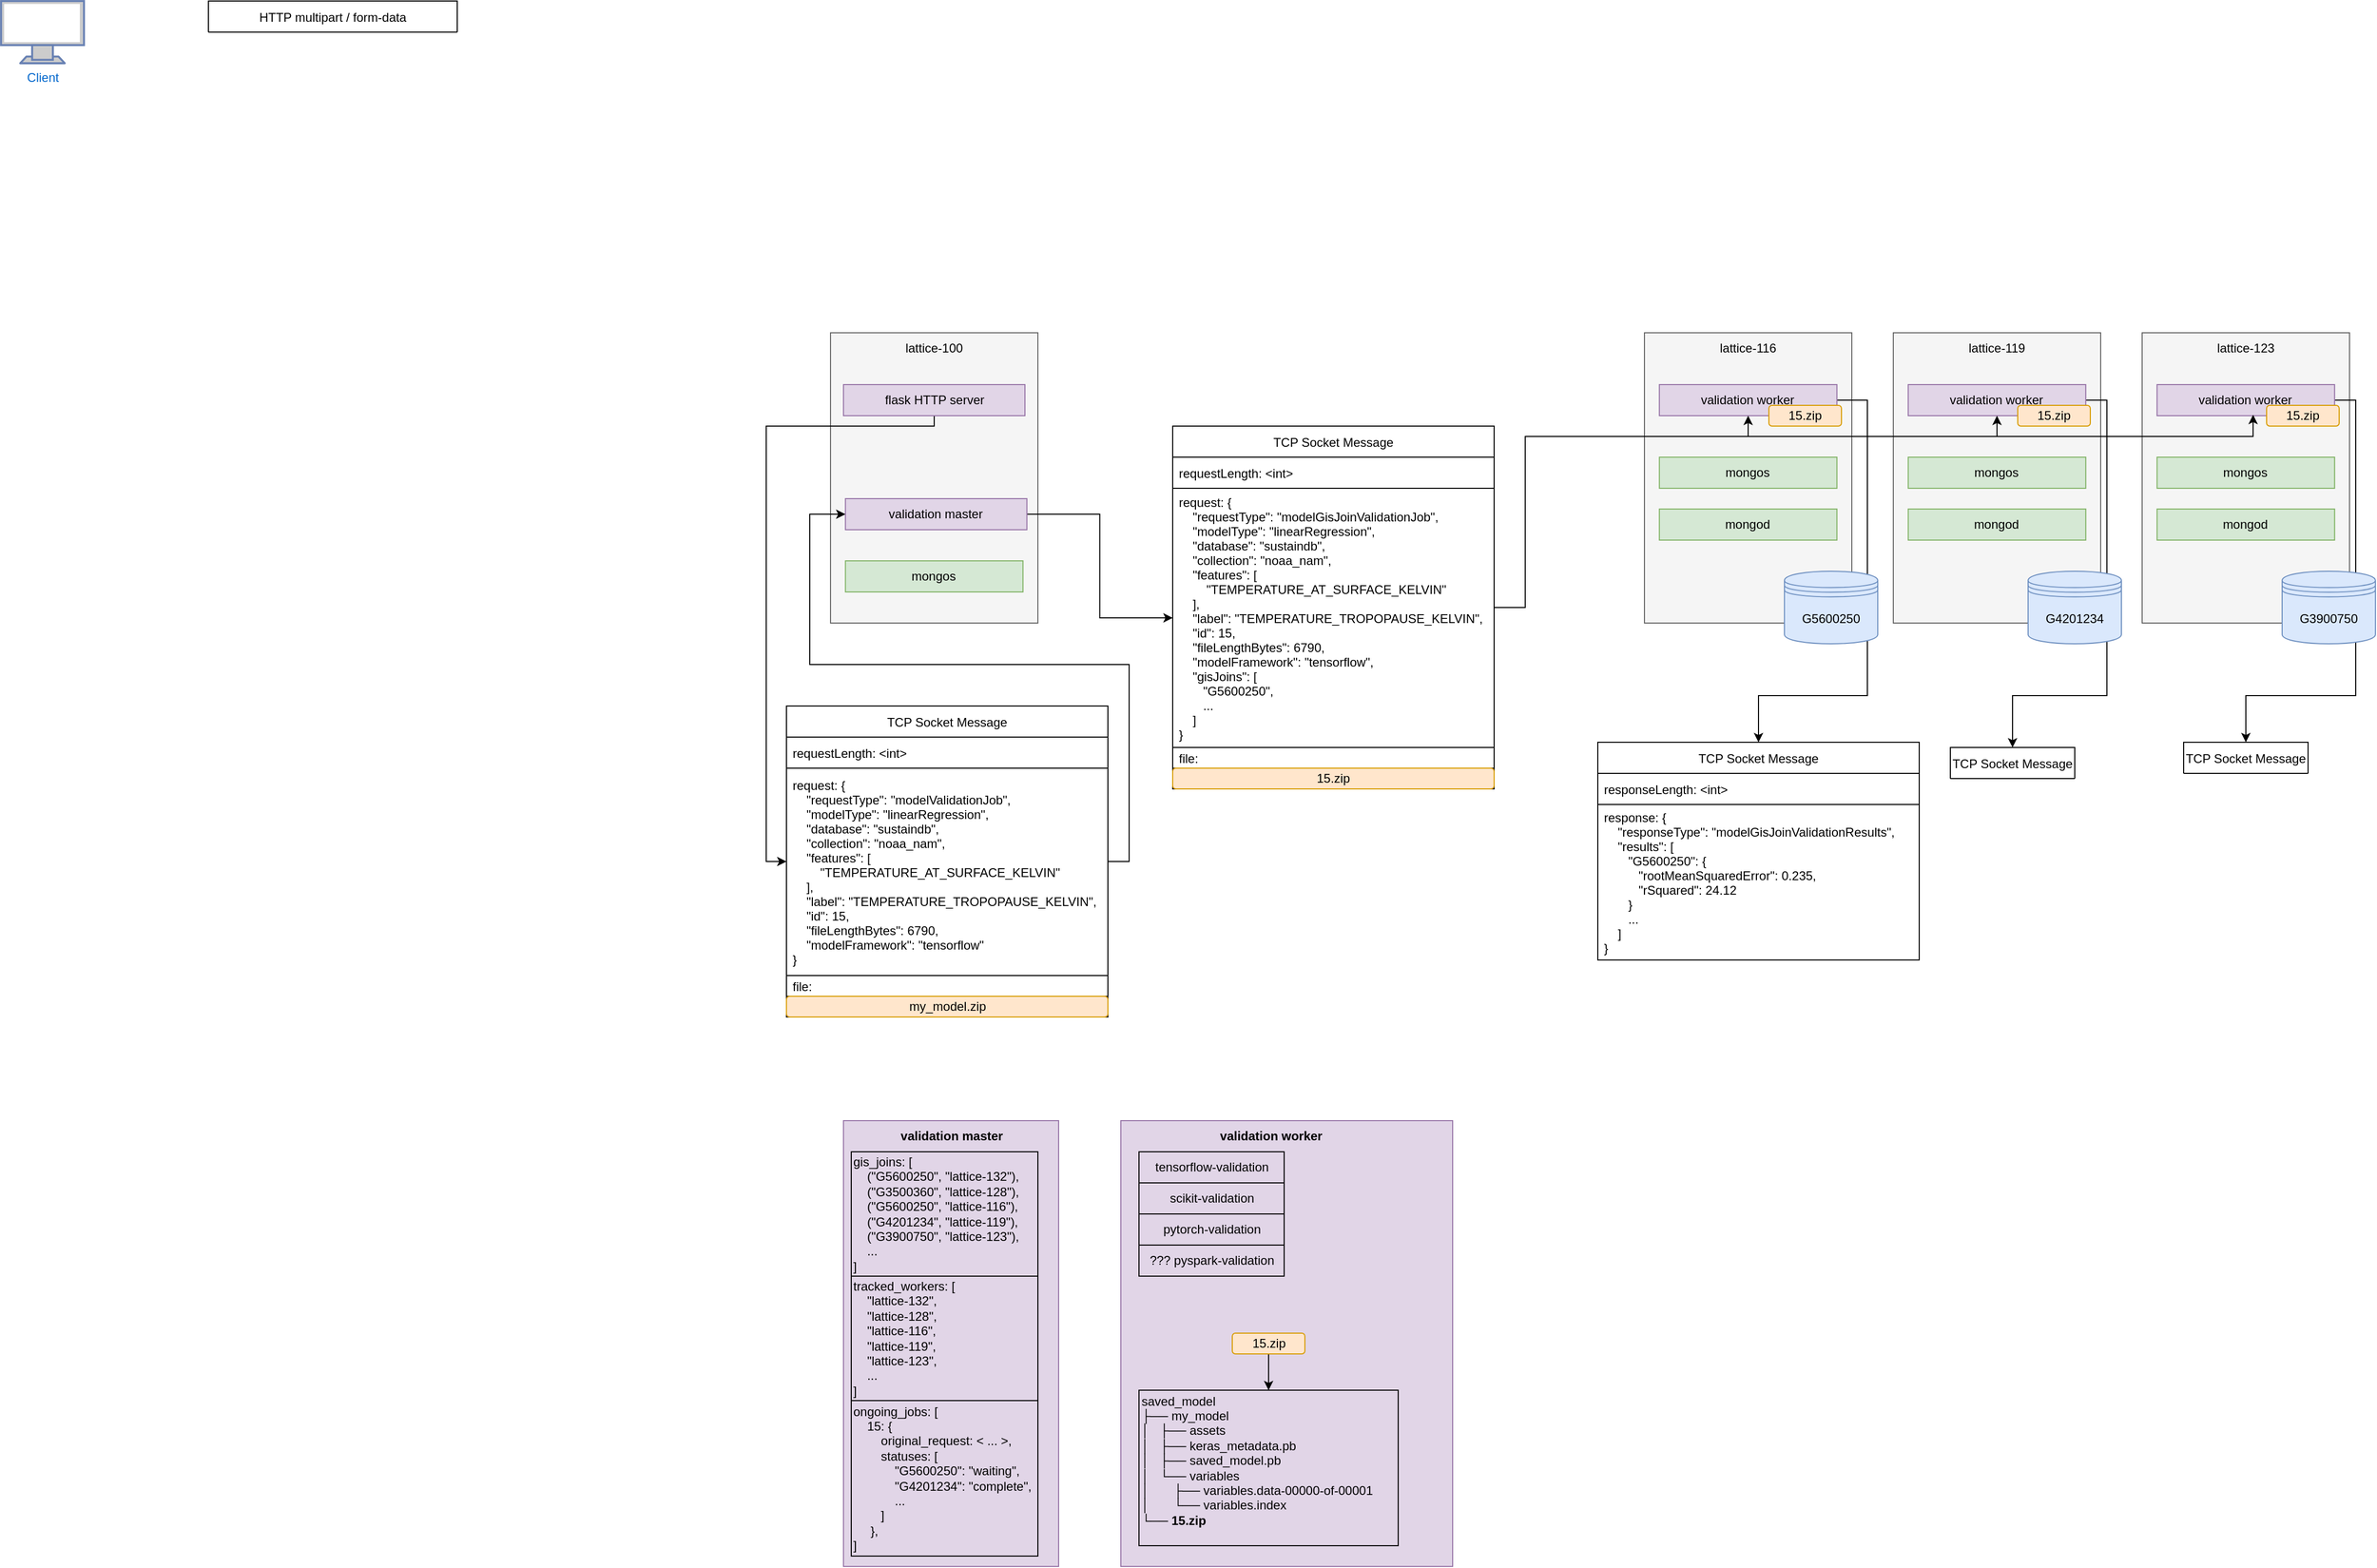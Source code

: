 <mxfile version="17.2.4" type="device"><diagram id="bqJbEGkQli7HBcoM3I-l" name="Page-1"><mxGraphModel dx="1350" dy="878" grid="1" gridSize="10" guides="1" tooltips="1" connect="1" arrows="1" fold="1" page="1" pageScale="1" pageWidth="850" pageHeight="1100" math="0" shadow="0"><root><mxCell id="0"/><mxCell id="1" parent="0"/><mxCell id="YLFO7wlSN1BuUfOK-86n-24" value="" style="rounded=0;whiteSpace=wrap;html=1;labelBackgroundColor=none;strokeColor=#9673a6;fillColor=#e1d5e7;" parent="1" vertex="1"><mxGeometry x="892.5" y="1120" width="207.5" height="430" as="geometry"/></mxCell><mxCell id="y5z0sJjmIaFRwZ2KhvuJ-1" value="Client" style="fontColor=#0066CC;verticalAlign=top;verticalLabelPosition=bottom;labelPosition=center;align=center;html=1;outlineConnect=0;fillColor=#CCCCCC;strokeColor=#6881B3;gradientColor=none;gradientDirection=north;strokeWidth=2;shape=mxgraph.networks.monitor;" parent="1" vertex="1"><mxGeometry x="80" y="40" width="80" height="60" as="geometry"/></mxCell><mxCell id="YLFO7wlSN1BuUfOK-86n-1" value="HTTP multipart / form-data" style="swimlane;fontStyle=0;childLayout=stackLayout;horizontal=1;startSize=30;horizontalStack=0;resizeParent=1;resizeParentMax=0;resizeLast=0;collapsible=1;marginBottom=0;" parent="1" vertex="1" collapsed="1"><mxGeometry x="280" y="40" width="240" height="30" as="geometry"><mxRectangle x="280" y="40" width="430" height="530" as="alternateBounds"/></mxGeometry></mxCell><mxCell id="YLFO7wlSN1BuUfOK-86n-2" value="{&#10;  &quot;master_job_mode&quot;: &quot;ASYNCHRONOUS&quot;,&#10;  &quot;worker_job_mode&quot;: &quot;MULTIPROCESSING&quot;,&#10;  &quot;model_framework&quot;: &quot;TENSORFLOW&quot;,&#10;  &quot;model_category&quot;: &quot;REGRESSION&quot;,&#10;  &quot;mongo_host&quot;: &quot;localhost&quot;,&#10;  &quot;mongo_port&quot;: 27017,&#10;  &quot;read_config&quot;: {&#10;    &quot;read_preference&quot;: &quot;primary&quot;,&#10;    &quot;read_concern&quot;: &quot;local&quot;&#10;  },&#10;  &quot;database&quot;: &quot;sustaindb&quot;,&#10;  &quot;collection&quot;: &quot;noaa_nam&quot;,&#10;  &quot;feature_fields&quot;: [&#10;    &quot;PRESSURE_AT_SURFACE_PASCAL&quot;,&#10;    &quot;RELATIVE_HUMIDITY_2_METERS_ABOVE_SURFACE_PERCENT&quot;&#10;  ],&#10;  &quot;label_field&quot;: &quot;TEMPERATURE_AT_SURFACE_KELVIN&quot;,&#10;  &quot;normalize_inputs&quot;: true,&#10;  &quot;validation_budget&quot;: {&#10;    &quot;budget_type&quot;: &quot;STATIC_BUDGET&quot;,&#10;    &quot;static_budget&quot;: {&#10;      &quot;total_limit&quot;: 0,&#10;      &quot;strata_limit&quot;: 0,&#10;      &quot;sample_rate&quot;: 0.5&#10;    }&#10;  },&#10;  &quot;loss_function&quot;: &quot;MEAN_SQUARED_ERROR&quot;,&#10;  &quot;spatial_coverage&quot;: &quot;ALL&quot;&#10;}&#10;" style="text;strokeColor=default;fillColor=default;align=left;verticalAlign=middle;spacingLeft=4;spacingRight=4;overflow=hidden;points=[[0,0.5],[1,0.5]];portConstraint=eastwest;rotatable=0;fontColor=default;labelBackgroundColor=none;" parent="YLFO7wlSN1BuUfOK-86n-1" vertex="1"><mxGeometry y="30" width="430" height="460" as="geometry"/></mxCell><mxCell id="YLFO7wlSN1BuUfOK-86n-3" value="file: " style="text;strokeColor=default;fillColor=default;align=left;verticalAlign=middle;spacingLeft=4;spacingRight=4;overflow=hidden;points=[[0,0.5],[1,0.5]];portConstraint=eastwest;rotatable=0;" parent="YLFO7wlSN1BuUfOK-86n-1" vertex="1"><mxGeometry y="490" width="430" height="20" as="geometry"/></mxCell><mxCell id="YLFO7wlSN1BuUfOK-86n-5" value="my_model.zip" style="rounded=1;whiteSpace=wrap;html=1;labelBackgroundColor=none;fillColor=#ffe6cc;strokeColor=#d79b00;" parent="YLFO7wlSN1BuUfOK-86n-1" vertex="1"><mxGeometry y="510" width="430" height="20" as="geometry"/></mxCell><mxCell id="YLFO7wlSN1BuUfOK-86n-7" value="" style="rounded=0;whiteSpace=wrap;html=1;labelBackgroundColor=none;fontColor=#333333;strokeColor=#666666;fillColor=#f5f5f5;" parent="1" vertex="1"><mxGeometry x="880" y="360" width="200" height="280" as="geometry"/></mxCell><mxCell id="YLFO7wlSN1BuUfOK-86n-8" value="lattice-100" style="text;html=1;strokeColor=none;fillColor=none;align=center;verticalAlign=middle;whiteSpace=wrap;rounded=0;labelBackgroundColor=none;fontColor=#000000;" parent="1" vertex="1"><mxGeometry x="945" y="360" width="70" height="30" as="geometry"/></mxCell><mxCell id="YLFO7wlSN1BuUfOK-86n-67" style="edgeStyle=orthogonalEdgeStyle;rounded=0;orthogonalLoop=1;jettySize=auto;html=1;exitX=0.5;exitY=1;exitDx=0;exitDy=0;entryX=0;entryY=0.5;entryDx=0;entryDy=0;fontColor=#000000;" parent="1" source="YLFO7wlSN1BuUfOK-86n-11" target="YLFO7wlSN1BuUfOK-86n-27" edge="1"><mxGeometry relative="1" as="geometry"><Array as="points"><mxPoint x="980" y="450"/><mxPoint x="818" y="450"/><mxPoint x="818" y="870"/></Array></mxGeometry></mxCell><mxCell id="YLFO7wlSN1BuUfOK-86n-11" value="flask HTTP server" style="rounded=0;whiteSpace=wrap;html=1;labelBackgroundColor=none;strokeColor=#9673a6;fillColor=#e1d5e7;" parent="1" vertex="1"><mxGeometry x="892.5" y="410" width="175" height="30" as="geometry"/></mxCell><mxCell id="YLFO7wlSN1BuUfOK-86n-69" style="edgeStyle=orthogonalEdgeStyle;rounded=0;orthogonalLoop=1;jettySize=auto;html=1;exitX=1;exitY=0.5;exitDx=0;exitDy=0;entryX=0;entryY=0.5;entryDx=0;entryDy=0;fontColor=#000000;" parent="1" source="YLFO7wlSN1BuUfOK-86n-14" target="YLFO7wlSN1BuUfOK-86n-62" edge="1"><mxGeometry relative="1" as="geometry"/></mxCell><mxCell id="YLFO7wlSN1BuUfOK-86n-14" value="validation master" style="rounded=0;whiteSpace=wrap;html=1;labelBackgroundColor=none;strokeColor=#9673a6;fillColor=#e1d5e7;" parent="1" vertex="1"><mxGeometry x="894.38" y="520" width="175" height="30" as="geometry"/></mxCell><mxCell id="YLFO7wlSN1BuUfOK-86n-15" value="" style="rounded=0;whiteSpace=wrap;html=1;labelBackgroundColor=none;fontColor=#333333;strokeColor=#666666;fillColor=#f5f5f5;" parent="1" vertex="1"><mxGeometry x="1665" y="360" width="200" height="280" as="geometry"/></mxCell><mxCell id="YLFO7wlSN1BuUfOK-86n-16" value="lattice-116" style="text;html=1;strokeColor=none;fillColor=none;align=center;verticalAlign=middle;whiteSpace=wrap;rounded=0;labelBackgroundColor=none;fontColor=#000000;" parent="1" vertex="1"><mxGeometry x="1730" y="360" width="70" height="30" as="geometry"/></mxCell><mxCell id="YLFO7wlSN1BuUfOK-86n-92" style="edgeStyle=orthogonalEdgeStyle;rounded=0;orthogonalLoop=1;jettySize=auto;html=1;exitX=1;exitY=0.5;exitDx=0;exitDy=0;entryX=0.5;entryY=0;entryDx=0;entryDy=0;fontColor=#000000;" parent="1" source="YLFO7wlSN1BuUfOK-86n-17" target="YLFO7wlSN1BuUfOK-86n-81" edge="1"><mxGeometry relative="1" as="geometry"><Array as="points"><mxPoint x="1880" y="425"/><mxPoint x="1880" y="710"/><mxPoint x="1775" y="710"/></Array></mxGeometry></mxCell><mxCell id="YLFO7wlSN1BuUfOK-86n-17" value="validation worker" style="rounded=0;whiteSpace=wrap;html=1;labelBackgroundColor=none;strokeColor=#9673a6;fillColor=#e1d5e7;" parent="1" vertex="1"><mxGeometry x="1679.38" y="410" width="171.25" height="30" as="geometry"/></mxCell><mxCell id="YLFO7wlSN1BuUfOK-86n-18" value="" style="rounded=0;whiteSpace=wrap;html=1;labelBackgroundColor=none;fontColor=#333333;strokeColor=#666666;fillColor=#f5f5f5;" parent="1" vertex="1"><mxGeometry x="1905" y="360" width="200" height="280" as="geometry"/></mxCell><mxCell id="YLFO7wlSN1BuUfOK-86n-19" value="lattice-119" style="text;html=1;strokeColor=none;fillColor=none;align=center;verticalAlign=middle;whiteSpace=wrap;rounded=0;labelBackgroundColor=none;fontColor=#000000;" parent="1" vertex="1"><mxGeometry x="1970" y="360" width="70" height="30" as="geometry"/></mxCell><mxCell id="YLFO7wlSN1BuUfOK-86n-23" value="gis_joins: [&lt;br&gt;&amp;nbsp; &amp;nbsp; (&quot;G5600250&quot;, &quot;lattice-132&quot;),&lt;br&gt;&amp;nbsp; &amp;nbsp; (&quot;G3500360&quot;, &quot;lattice-128&quot;),&lt;br&gt;&amp;nbsp; &amp;nbsp; (&quot;G5600250&quot;, &quot;lattice-116&quot;),&lt;br&gt;&amp;nbsp; &amp;nbsp; (&quot;G4201234&quot;, &quot;lattice-119&quot;),&lt;br&gt;&amp;nbsp; &amp;nbsp; (&quot;G3900750&quot;, &quot;lattice-123&quot;),&lt;br&gt;&amp;nbsp; &amp;nbsp; ...&lt;br&gt;]" style="text;html=1;strokeColor=default;fillColor=none;align=left;verticalAlign=middle;whiteSpace=wrap;rounded=0;labelBackgroundColor=none;fontColor=#000000;" parent="1" vertex="1"><mxGeometry x="900.0" y="1150" width="180" height="120" as="geometry"/></mxCell><mxCell id="YLFO7wlSN1BuUfOK-86n-25" value="validation master" style="text;html=1;strokeColor=none;fillColor=none;align=center;verticalAlign=middle;whiteSpace=wrap;rounded=0;labelBackgroundColor=none;fontColor=#000000;fontStyle=1" parent="1" vertex="1"><mxGeometry x="892.5" y="1120" width="207.5" height="30" as="geometry"/></mxCell><mxCell id="YLFO7wlSN1BuUfOK-86n-68" style="edgeStyle=orthogonalEdgeStyle;rounded=0;orthogonalLoop=1;jettySize=auto;html=1;exitX=1;exitY=0.5;exitDx=0;exitDy=0;entryX=0;entryY=0.5;entryDx=0;entryDy=0;fontColor=#000000;" parent="1" source="YLFO7wlSN1BuUfOK-86n-27" target="YLFO7wlSN1BuUfOK-86n-14" edge="1"><mxGeometry relative="1" as="geometry"><Array as="points"><mxPoint x="1168" y="870"/><mxPoint x="1168" y="680"/><mxPoint x="860" y="680"/><mxPoint x="860" y="535"/></Array></mxGeometry></mxCell><mxCell id="YLFO7wlSN1BuUfOK-86n-27" value="TCP Socket Message" style="swimlane;fontStyle=0;childLayout=stackLayout;horizontal=1;startSize=30;horizontalStack=0;resizeParent=1;resizeParentMax=0;resizeLast=0;collapsible=1;marginBottom=0;" parent="1" vertex="1"><mxGeometry x="837.5" y="720" width="310" height="300" as="geometry"><mxRectangle x="1080" y="30" width="120" height="30" as="alternateBounds"/></mxGeometry></mxCell><mxCell id="YLFO7wlSN1BuUfOK-86n-28" value="requestLength: &lt;int&gt;" style="text;strokeColor=default;fillColor=default;align=left;verticalAlign=middle;spacingLeft=4;spacingRight=4;overflow=hidden;points=[[0,0.5],[1,0.5]];portConstraint=eastwest;rotatable=0;fontColor=#000000;labelBackgroundColor=none;" parent="YLFO7wlSN1BuUfOK-86n-27" vertex="1"><mxGeometry y="30" width="310" height="30" as="geometry"/></mxCell><mxCell id="YLFO7wlSN1BuUfOK-86n-31" value="request: {&#10;    &quot;requestType&quot;: &quot;modelValidationJob&quot;,&#10;    &quot;modelType&quot;: &quot;linearRegression&quot;,&#10;    &quot;database&quot;: &quot;sustaindb&quot;,&#10;    &quot;collection&quot;: &quot;noaa_nam&quot;,&#10;    &quot;features&quot;: [&#10;        &quot;TEMPERATURE_AT_SURFACE_KELVIN&quot;&#10;    ],&#10;    &quot;label&quot;: &quot;TEMPERATURE_TROPOPAUSE_KELVIN&quot;,&#10;    &quot;id&quot;: 15,&#10;    &quot;fileLengthBytes&quot;: 6790,&#10;    &quot;modelFramework&quot;: &quot;tensorflow&quot;&#10;}" style="text;strokeColor=default;fillColor=default;align=left;verticalAlign=middle;spacingLeft=4;spacingRight=4;overflow=hidden;points=[[0,0.5],[1,0.5]];portConstraint=eastwest;rotatable=0;fontColor=#000000;labelBackgroundColor=none;" parent="YLFO7wlSN1BuUfOK-86n-27" vertex="1"><mxGeometry y="60" width="310" height="200" as="geometry"/></mxCell><mxCell id="YLFO7wlSN1BuUfOK-86n-29" value="file:" style="text;strokeColor=default;fillColor=default;align=left;verticalAlign=middle;spacingLeft=4;spacingRight=4;overflow=hidden;points=[[0,0.5],[1,0.5]];portConstraint=eastwest;rotatable=0;" parent="YLFO7wlSN1BuUfOK-86n-27" vertex="1"><mxGeometry y="260" width="310" height="20" as="geometry"/></mxCell><mxCell id="YLFO7wlSN1BuUfOK-86n-30" value="my_model.zip" style="rounded=1;whiteSpace=wrap;html=1;labelBackgroundColor=none;fillColor=#ffe6cc;strokeColor=#d79b00;" parent="YLFO7wlSN1BuUfOK-86n-27" vertex="1"><mxGeometry y="280" width="310" height="20" as="geometry"/></mxCell><mxCell id="YLFO7wlSN1BuUfOK-86n-36" value="tracked_workers: [&lt;br&gt;&amp;nbsp; &amp;nbsp; &quot;lattice-132&quot;,&lt;br&gt;&amp;nbsp; &amp;nbsp; &quot;lattice-128&quot;,&lt;br&gt;&amp;nbsp; &amp;nbsp; &quot;lattice-116&quot;,&lt;br&gt;&amp;nbsp; &amp;nbsp; &quot;lattice-119&quot;,&lt;br&gt;&amp;nbsp; &amp;nbsp; &quot;lattice-123&quot;,&lt;br&gt;&amp;nbsp; &amp;nbsp; ...&lt;br&gt;]" style="text;html=1;strokeColor=default;fillColor=none;align=left;verticalAlign=middle;whiteSpace=wrap;rounded=0;labelBackgroundColor=none;fontColor=#000000;" parent="1" vertex="1"><mxGeometry x="900.0" y="1270" width="180" height="120" as="geometry"/></mxCell><mxCell id="YLFO7wlSN1BuUfOK-86n-93" style="edgeStyle=orthogonalEdgeStyle;rounded=0;orthogonalLoop=1;jettySize=auto;html=1;exitX=1;exitY=0.5;exitDx=0;exitDy=0;entryX=0.5;entryY=0;entryDx=0;entryDy=0;fontColor=#000000;" parent="1" source="YLFO7wlSN1BuUfOK-86n-39" target="YLFO7wlSN1BuUfOK-86n-86" edge="1"><mxGeometry relative="1" as="geometry"><Array as="points"><mxPoint x="2111" y="425"/><mxPoint x="2111" y="710"/><mxPoint x="2020" y="710"/></Array></mxGeometry></mxCell><mxCell id="YLFO7wlSN1BuUfOK-86n-39" value="validation worker" style="rounded=0;whiteSpace=wrap;html=1;labelBackgroundColor=none;strokeColor=#9673a6;fillColor=#e1d5e7;" parent="1" vertex="1"><mxGeometry x="1919.37" y="410" width="171.25" height="30" as="geometry"/></mxCell><mxCell id="YLFO7wlSN1BuUfOK-86n-40" value="mongos" style="rounded=0;whiteSpace=wrap;html=1;labelBackgroundColor=none;strokeColor=#82b366;fillColor=#d5e8d4;" parent="1" vertex="1"><mxGeometry x="1679.39" y="480" width="171.25" height="30" as="geometry"/></mxCell><mxCell id="YLFO7wlSN1BuUfOK-86n-41" value="mongos" style="rounded=0;whiteSpace=wrap;html=1;labelBackgroundColor=none;strokeColor=#82b366;fillColor=#d5e8d4;" parent="1" vertex="1"><mxGeometry x="1919.38" y="480" width="171.25" height="30" as="geometry"/></mxCell><mxCell id="YLFO7wlSN1BuUfOK-86n-42" value="mongos" style="rounded=0;whiteSpace=wrap;html=1;labelBackgroundColor=none;strokeColor=#82b366;fillColor=#d5e8d4;" parent="1" vertex="1"><mxGeometry x="894.38" y="580" width="171.25" height="30" as="geometry"/></mxCell><mxCell id="YLFO7wlSN1BuUfOK-86n-44" value="ongoing_jobs: [&lt;br&gt;&amp;nbsp; &amp;nbsp; 15: {&lt;br&gt;&amp;nbsp; &amp;nbsp; &amp;nbsp; &amp;nbsp; original_request: &amp;lt; ... &amp;gt;,&lt;br&gt;&amp;nbsp; &amp;nbsp; &amp;nbsp; &amp;nbsp; statuses: [&lt;br&gt;&amp;nbsp; &amp;nbsp; &amp;nbsp; &amp;nbsp; &amp;nbsp; &amp;nbsp; &quot;G5600250&quot;: &quot;waiting&quot;,&lt;br&gt;&amp;nbsp; &amp;nbsp; &amp;nbsp; &amp;nbsp; &amp;nbsp; &amp;nbsp; &quot;G4201234&quot;: &quot;complete&quot;,&lt;br&gt;&amp;nbsp; &amp;nbsp; &amp;nbsp; &amp;nbsp; &amp;nbsp; &amp;nbsp; ...&lt;br&gt;&amp;nbsp; &amp;nbsp; &amp;nbsp; &amp;nbsp; ]&lt;br&gt;&amp;nbsp; &amp;nbsp; &amp;nbsp;},&lt;br&gt;]" style="text;html=1;strokeColor=default;fillColor=none;align=left;verticalAlign=middle;whiteSpace=wrap;rounded=0;labelBackgroundColor=none;fontColor=#000000;" parent="1" vertex="1"><mxGeometry x="900" y="1390" width="180" height="150" as="geometry"/></mxCell><mxCell id="YLFO7wlSN1BuUfOK-86n-45" value="mongod" style="rounded=0;whiteSpace=wrap;html=1;labelBackgroundColor=none;strokeColor=#82b366;fillColor=#d5e8d4;" parent="1" vertex="1"><mxGeometry x="1679.38" y="530" width="171.25" height="30" as="geometry"/></mxCell><mxCell id="YLFO7wlSN1BuUfOK-86n-46" value="mongod" style="rounded=0;whiteSpace=wrap;html=1;labelBackgroundColor=none;strokeColor=#82b366;fillColor=#d5e8d4;" parent="1" vertex="1"><mxGeometry x="1919.39" y="530" width="171.25" height="30" as="geometry"/></mxCell><mxCell id="YLFO7wlSN1BuUfOK-86n-47" value="" style="rounded=0;whiteSpace=wrap;html=1;labelBackgroundColor=none;fontColor=#333333;strokeColor=#666666;fillColor=#f5f5f5;" parent="1" vertex="1"><mxGeometry x="2145" y="360" width="200" height="280" as="geometry"/></mxCell><mxCell id="YLFO7wlSN1BuUfOK-86n-48" value="lattice-123" style="text;html=1;strokeColor=none;fillColor=none;align=center;verticalAlign=middle;whiteSpace=wrap;rounded=0;labelBackgroundColor=none;fontColor=#000000;" parent="1" vertex="1"><mxGeometry x="2210" y="360" width="70" height="30" as="geometry"/></mxCell><mxCell id="YLFO7wlSN1BuUfOK-86n-94" style="edgeStyle=orthogonalEdgeStyle;rounded=0;orthogonalLoop=1;jettySize=auto;html=1;exitX=1;exitY=0.5;exitDx=0;exitDy=0;entryX=0.5;entryY=0;entryDx=0;entryDy=0;fontColor=#000000;" parent="1" source="YLFO7wlSN1BuUfOK-86n-49" target="YLFO7wlSN1BuUfOK-86n-89" edge="1"><mxGeometry relative="1" as="geometry"><Array as="points"><mxPoint x="2351" y="425"/><mxPoint x="2351" y="710"/><mxPoint x="2245" y="710"/></Array></mxGeometry></mxCell><mxCell id="YLFO7wlSN1BuUfOK-86n-49" value="validation worker" style="rounded=0;whiteSpace=wrap;html=1;labelBackgroundColor=none;strokeColor=#9673a6;fillColor=#e1d5e7;" parent="1" vertex="1"><mxGeometry x="2159.37" y="410" width="171.25" height="30" as="geometry"/></mxCell><mxCell id="YLFO7wlSN1BuUfOK-86n-50" value="mongos" style="rounded=0;whiteSpace=wrap;html=1;labelBackgroundColor=none;strokeColor=#82b366;fillColor=#d5e8d4;" parent="1" vertex="1"><mxGeometry x="2159.38" y="480" width="171.25" height="30" as="geometry"/></mxCell><mxCell id="YLFO7wlSN1BuUfOK-86n-51" value="mongod" style="rounded=0;whiteSpace=wrap;html=1;labelBackgroundColor=none;strokeColor=#82b366;fillColor=#d5e8d4;" parent="1" vertex="1"><mxGeometry x="2159.39" y="530" width="171.25" height="30" as="geometry"/></mxCell><mxCell id="YLFO7wlSN1BuUfOK-86n-52" value="&lt;span style=&quot;text-align: left&quot;&gt;G5600250&lt;/span&gt;" style="shape=datastore;whiteSpace=wrap;html=1;labelBackgroundColor=none;strokeColor=#6c8ebf;fillColor=#dae8fc;" parent="1" vertex="1"><mxGeometry x="1800" y="590" width="90" height="70" as="geometry"/></mxCell><mxCell id="YLFO7wlSN1BuUfOK-86n-53" value="&lt;div style=&quot;text-align: left&quot;&gt;&lt;span&gt;G4201234&lt;/span&gt;&lt;/div&gt;" style="shape=datastore;whiteSpace=wrap;html=1;labelBackgroundColor=none;strokeColor=#6c8ebf;fillColor=#dae8fc;" parent="1" vertex="1"><mxGeometry x="2035" y="590" width="90" height="70" as="geometry"/></mxCell><mxCell id="YLFO7wlSN1BuUfOK-86n-54" value="&lt;div style=&quot;text-align: left&quot;&gt;&lt;span&gt;G3900750&lt;/span&gt;&lt;/div&gt;" style="shape=datastore;whiteSpace=wrap;html=1;labelBackgroundColor=none;strokeColor=#6c8ebf;fillColor=#dae8fc;" parent="1" vertex="1"><mxGeometry x="2280" y="590" width="90" height="70" as="geometry"/></mxCell><mxCell id="YLFO7wlSN1BuUfOK-86n-55" value="15.zip" style="rounded=1;whiteSpace=wrap;html=1;labelBackgroundColor=none;fillColor=#ffe6cc;strokeColor=#d79b00;" parent="1" vertex="1"><mxGeometry x="1785" y="430" width="70" height="20" as="geometry"/></mxCell><mxCell id="YLFO7wlSN1BuUfOK-86n-56" value="15.zip" style="rounded=1;whiteSpace=wrap;html=1;labelBackgroundColor=none;fillColor=#ffe6cc;strokeColor=#d79b00;" parent="1" vertex="1"><mxGeometry x="2025" y="430" width="70" height="20" as="geometry"/></mxCell><mxCell id="YLFO7wlSN1BuUfOK-86n-57" value="15.zip" style="rounded=1;whiteSpace=wrap;html=1;labelBackgroundColor=none;fillColor=#ffe6cc;strokeColor=#d79b00;" parent="1" vertex="1"><mxGeometry x="2265" y="430" width="70" height="20" as="geometry"/></mxCell><mxCell id="YLFO7wlSN1BuUfOK-86n-58" value="" style="rounded=0;whiteSpace=wrap;html=1;labelBackgroundColor=none;strokeColor=#9673a6;fillColor=#e1d5e7;" parent="1" vertex="1"><mxGeometry x="1160" y="1120" width="320" height="430" as="geometry"/></mxCell><mxCell id="YLFO7wlSN1BuUfOK-86n-59" value="validation worker" style="text;html=1;strokeColor=none;fillColor=none;align=center;verticalAlign=middle;whiteSpace=wrap;rounded=0;labelBackgroundColor=none;fontColor=#000000;fontStyle=1" parent="1" vertex="1"><mxGeometry x="1200" y="1120" width="210" height="30" as="geometry"/></mxCell><mxCell id="YLFO7wlSN1BuUfOK-86n-71" style="edgeStyle=orthogonalEdgeStyle;rounded=0;orthogonalLoop=1;jettySize=auto;html=1;exitX=1;exitY=0.5;exitDx=0;exitDy=0;entryX=0.5;entryY=1;entryDx=0;entryDy=0;fontColor=#000000;" parent="1" source="YLFO7wlSN1BuUfOK-86n-60" target="YLFO7wlSN1BuUfOK-86n-17" edge="1"><mxGeometry relative="1" as="geometry"><Array as="points"><mxPoint x="1550" y="625"/><mxPoint x="1550" y="460"/><mxPoint x="1765" y="460"/></Array></mxGeometry></mxCell><mxCell id="YLFO7wlSN1BuUfOK-86n-72" style="edgeStyle=orthogonalEdgeStyle;rounded=0;orthogonalLoop=1;jettySize=auto;html=1;exitX=1;exitY=0.5;exitDx=0;exitDy=0;entryX=0.5;entryY=1;entryDx=0;entryDy=0;fontColor=#000000;" parent="1" source="YLFO7wlSN1BuUfOK-86n-60" target="YLFO7wlSN1BuUfOK-86n-39" edge="1"><mxGeometry relative="1" as="geometry"><Array as="points"><mxPoint x="1550" y="625"/><mxPoint x="1550" y="460"/><mxPoint x="2005" y="460"/></Array></mxGeometry></mxCell><mxCell id="YLFO7wlSN1BuUfOK-86n-74" style="edgeStyle=orthogonalEdgeStyle;rounded=0;orthogonalLoop=1;jettySize=auto;html=1;exitX=1;exitY=0.5;exitDx=0;exitDy=0;entryX=0.541;entryY=0.972;entryDx=0;entryDy=0;entryPerimeter=0;fontColor=#000000;" parent="1" source="YLFO7wlSN1BuUfOK-86n-60" target="YLFO7wlSN1BuUfOK-86n-49" edge="1"><mxGeometry relative="1" as="geometry"><Array as="points"><mxPoint x="1550" y="625"/><mxPoint x="1550" y="460"/><mxPoint x="2252" y="460"/></Array></mxGeometry></mxCell><mxCell id="YLFO7wlSN1BuUfOK-86n-60" value="TCP Socket Message" style="swimlane;fontStyle=0;childLayout=stackLayout;horizontal=1;startSize=30;horizontalStack=0;resizeParent=1;resizeParentMax=0;resizeLast=0;collapsible=1;marginBottom=0;" parent="1" vertex="1"><mxGeometry x="1210" y="450" width="310" height="350" as="geometry"><mxRectangle x="1080" y="30" width="120" height="30" as="alternateBounds"/></mxGeometry></mxCell><mxCell id="YLFO7wlSN1BuUfOK-86n-61" value="requestLength: &lt;int&gt;" style="text;strokeColor=default;fillColor=default;align=left;verticalAlign=middle;spacingLeft=4;spacingRight=4;overflow=hidden;points=[[0,0.5],[1,0.5]];portConstraint=eastwest;rotatable=0;fontColor=#000000;labelBackgroundColor=none;" parent="YLFO7wlSN1BuUfOK-86n-60" vertex="1"><mxGeometry y="30" width="310" height="30" as="geometry"/></mxCell><mxCell id="YLFO7wlSN1BuUfOK-86n-62" value="request: {&#10;    &quot;requestType&quot;: &quot;modelGisJoinValidationJob&quot;,&#10;    &quot;modelType&quot;: &quot;linearRegression&quot;,&#10;    &quot;database&quot;: &quot;sustaindb&quot;,&#10;    &quot;collection&quot;: &quot;noaa_nam&quot;,&#10;    &quot;features&quot;: [&#10;        &quot;TEMPERATURE_AT_SURFACE_KELVIN&quot;&#10;    ],&#10;    &quot;label&quot;: &quot;TEMPERATURE_TROPOPAUSE_KELVIN&quot;,&#10;    &quot;id&quot;: 15,&#10;    &quot;fileLengthBytes&quot;: 6790,&#10;    &quot;modelFramework&quot;: &quot;tensorflow&quot;,&#10;    &quot;gisJoins&quot;: [&#10;       &quot;G5600250&quot;,&#10;       ...&#10;    ]&#10;}" style="text;strokeColor=default;fillColor=default;align=left;verticalAlign=middle;spacingLeft=4;spacingRight=4;overflow=hidden;points=[[0,0.5],[1,0.5]];portConstraint=eastwest;rotatable=0;fontColor=#000000;labelBackgroundColor=none;" parent="YLFO7wlSN1BuUfOK-86n-60" vertex="1"><mxGeometry y="60" width="310" height="250" as="geometry"/></mxCell><mxCell id="YLFO7wlSN1BuUfOK-86n-63" value="file:" style="text;strokeColor=default;fillColor=default;align=left;verticalAlign=middle;spacingLeft=4;spacingRight=4;overflow=hidden;points=[[0,0.5],[1,0.5]];portConstraint=eastwest;rotatable=0;" parent="YLFO7wlSN1BuUfOK-86n-60" vertex="1"><mxGeometry y="310" width="310" height="20" as="geometry"/></mxCell><mxCell id="YLFO7wlSN1BuUfOK-86n-64" value="15.zip" style="rounded=1;whiteSpace=wrap;html=1;labelBackgroundColor=none;fillColor=#ffe6cc;strokeColor=#d79b00;" parent="YLFO7wlSN1BuUfOK-86n-60" vertex="1"><mxGeometry y="330" width="310" height="20" as="geometry"/></mxCell><mxCell id="YLFO7wlSN1BuUfOK-86n-77" value="tensorflow-validation" style="rounded=0;whiteSpace=wrap;html=1;labelBackgroundColor=none;fontColor=#000000;strokeColor=default;fillColor=none;" parent="1" vertex="1"><mxGeometry x="1177.5" y="1150" width="140" height="30" as="geometry"/></mxCell><mxCell id="YLFO7wlSN1BuUfOK-86n-78" value="scikit-validation" style="rounded=0;whiteSpace=wrap;html=1;labelBackgroundColor=none;fontColor=#000000;strokeColor=default;fillColor=none;" parent="1" vertex="1"><mxGeometry x="1177.5" y="1180" width="140" height="30" as="geometry"/></mxCell><mxCell id="YLFO7wlSN1BuUfOK-86n-79" value="pytorch-validation" style="rounded=0;whiteSpace=wrap;html=1;labelBackgroundColor=none;fontColor=#000000;strokeColor=default;fillColor=none;" parent="1" vertex="1"><mxGeometry x="1177.5" y="1210" width="140" height="30" as="geometry"/></mxCell><mxCell id="YLFO7wlSN1BuUfOK-86n-80" value="??? pyspark-validation" style="rounded=0;whiteSpace=wrap;html=1;labelBackgroundColor=none;fontColor=#000000;strokeColor=default;fillColor=none;" parent="1" vertex="1"><mxGeometry x="1177.5" y="1240" width="140" height="30" as="geometry"/></mxCell><mxCell id="YLFO7wlSN1BuUfOK-86n-81" value="TCP Socket Message" style="swimlane;fontStyle=0;childLayout=stackLayout;horizontal=1;startSize=30;horizontalStack=0;resizeParent=1;resizeParentMax=0;resizeLast=0;collapsible=1;marginBottom=0;" parent="1" vertex="1"><mxGeometry x="1620" y="755" width="310" height="210" as="geometry"><mxRectangle x="1080" y="30" width="120" height="30" as="alternateBounds"/></mxGeometry></mxCell><mxCell id="YLFO7wlSN1BuUfOK-86n-82" value="responseLength: &lt;int&gt;" style="text;strokeColor=default;fillColor=default;align=left;verticalAlign=middle;spacingLeft=4;spacingRight=4;overflow=hidden;points=[[0,0.5],[1,0.5]];portConstraint=eastwest;rotatable=0;fontColor=#000000;labelBackgroundColor=none;" parent="YLFO7wlSN1BuUfOK-86n-81" vertex="1"><mxGeometry y="30" width="310" height="30" as="geometry"/></mxCell><mxCell id="YLFO7wlSN1BuUfOK-86n-83" value="response: {&#10;    &quot;responseType&quot;: &quot;modelGisJoinValidationResults&quot;,&#10;    &quot;results&quot;: [&#10;       &quot;G5600250&quot;: {&#10;          &quot;rootMeanSquaredError&quot;: 0.235,&#10;          &quot;rSquared&quot;: 24.12&#10;       }&#10;       ...&#10;    ]&#10;}" style="text;strokeColor=default;fillColor=default;align=left;verticalAlign=middle;spacingLeft=4;spacingRight=4;overflow=hidden;points=[[0,0.5],[1,0.5]];portConstraint=eastwest;rotatable=0;fontColor=#000000;labelBackgroundColor=none;" parent="YLFO7wlSN1BuUfOK-86n-81" vertex="1"><mxGeometry y="60" width="310" height="150" as="geometry"/></mxCell><mxCell id="YLFO7wlSN1BuUfOK-86n-86" value="TCP Socket Message" style="swimlane;fontStyle=0;childLayout=stackLayout;horizontal=1;startSize=30;horizontalStack=0;resizeParent=1;resizeParentMax=0;resizeLast=0;collapsible=1;marginBottom=0;" parent="1" vertex="1" collapsed="1"><mxGeometry x="1960" y="760" width="120" height="30" as="geometry"><mxRectangle x="2060" y="770" width="310" height="230" as="alternateBounds"/></mxGeometry></mxCell><mxCell id="YLFO7wlSN1BuUfOK-86n-87" value="responseLength: &lt;int&gt;" style="text;strokeColor=default;fillColor=default;align=left;verticalAlign=middle;spacingLeft=4;spacingRight=4;overflow=hidden;points=[[0,0.5],[1,0.5]];portConstraint=eastwest;rotatable=0;fontColor=#000000;labelBackgroundColor=none;" parent="YLFO7wlSN1BuUfOK-86n-86" vertex="1"><mxGeometry y="30" width="310" height="30" as="geometry"/></mxCell><mxCell id="YLFO7wlSN1BuUfOK-86n-88" value="response: {&#10;    &quot;responseType&quot;: &quot;modelGisJoinValidationResults&quot;,&#10;    &quot;rootMeanSquaredError&quot;: &quot;0.235&quot;,&#10;    &quot;results&quot;: [&#10;       &quot;G5600250&quot;: {&#10;          &quot;rootMeanSquaredError&quot;: 0.235,&#10;          &quot;rSquared&quot;: 24.12&#10;       }&#10;       ...&#10;    ]&#10;}" style="text;strokeColor=default;fillColor=default;align=left;verticalAlign=middle;spacingLeft=4;spacingRight=4;overflow=hidden;points=[[0,0.5],[1,0.5]];portConstraint=eastwest;rotatable=0;fontColor=#000000;labelBackgroundColor=none;" parent="YLFO7wlSN1BuUfOK-86n-86" vertex="1"><mxGeometry y="60" width="310" height="170" as="geometry"/></mxCell><mxCell id="YLFO7wlSN1BuUfOK-86n-89" value="TCP Socket Message" style="swimlane;fontStyle=0;childLayout=stackLayout;horizontal=1;startSize=30;horizontalStack=0;resizeParent=1;resizeParentMax=0;resizeLast=0;collapsible=1;marginBottom=0;" parent="1" vertex="1" collapsed="1"><mxGeometry x="2185.02" y="755" width="120" height="30" as="geometry"><mxRectangle x="2185.02" y="755" width="310" height="210" as="alternateBounds"/></mxGeometry></mxCell><mxCell id="YLFO7wlSN1BuUfOK-86n-90" value="responseLength: &lt;int&gt;" style="text;strokeColor=default;fillColor=default;align=left;verticalAlign=middle;spacingLeft=4;spacingRight=4;overflow=hidden;points=[[0,0.5],[1,0.5]];portConstraint=eastwest;rotatable=0;fontColor=#000000;labelBackgroundColor=none;" parent="YLFO7wlSN1BuUfOK-86n-89" vertex="1"><mxGeometry y="30" width="310" height="30" as="geometry"/></mxCell><mxCell id="YLFO7wlSN1BuUfOK-86n-91" value="response: {&#10;    &quot;responseType&quot;: &quot;modelGisJoinValidationResults&quot;,&#10;    &quot;results&quot;: [&#10;       &quot;G3900750&quot;: {&#10;          &quot;rootMeanSquaredError&quot;: 0.391,&#10;          &quot;rSquared&quot;: 12.52&#10;       }&#10;       ...&#10;    ]&#10;}" style="text;strokeColor=default;fillColor=default;align=left;verticalAlign=middle;spacingLeft=4;spacingRight=4;overflow=hidden;points=[[0,0.5],[1,0.5]];portConstraint=eastwest;rotatable=0;fontColor=#000000;labelBackgroundColor=none;" parent="YLFO7wlSN1BuUfOK-86n-89" vertex="1"><mxGeometry y="60" width="310" height="150" as="geometry"/></mxCell><mxCell id="YLFO7wlSN1BuUfOK-86n-98" style="edgeStyle=orthogonalEdgeStyle;rounded=0;orthogonalLoop=1;jettySize=auto;html=1;exitX=0.5;exitY=1;exitDx=0;exitDy=0;entryX=0.5;entryY=0;entryDx=0;entryDy=0;fontColor=#000000;" parent="1" source="YLFO7wlSN1BuUfOK-86n-95" target="YLFO7wlSN1BuUfOK-86n-97" edge="1"><mxGeometry relative="1" as="geometry"/></mxCell><mxCell id="YLFO7wlSN1BuUfOK-86n-95" value="15.zip" style="rounded=1;whiteSpace=wrap;html=1;labelBackgroundColor=none;fillColor=#ffe6cc;strokeColor=#d79b00;" parent="1" vertex="1"><mxGeometry x="1267.5" y="1325" width="70" height="20" as="geometry"/></mxCell><mxCell id="YLFO7wlSN1BuUfOK-86n-97" value="&lt;div&gt;saved_model&lt;/div&gt;&lt;div&gt;├── my_model&lt;/div&gt;&lt;div&gt;│&amp;nbsp; &amp;nbsp;├── assets&lt;/div&gt;&lt;div&gt;│&amp;nbsp; &amp;nbsp;├── keras_metadata.pb&lt;/div&gt;&lt;div&gt;│&amp;nbsp; &amp;nbsp;├── saved_model.pb&lt;/div&gt;&lt;div&gt;│&amp;nbsp; &amp;nbsp;└── variables&lt;/div&gt;&lt;div&gt;│&amp;nbsp; &amp;nbsp; &amp;nbsp; &amp;nbsp;├── variables.data-00000-of-00001&lt;/div&gt;&lt;div&gt;│&amp;nbsp; &amp;nbsp; &amp;nbsp; &amp;nbsp;└── variables.index&lt;/div&gt;&lt;div&gt;└── &lt;b&gt;15.zip&lt;/b&gt;&lt;/div&gt;&lt;div&gt;&lt;br&gt;&lt;/div&gt;" style="text;html=1;strokeColor=default;fillColor=none;align=left;verticalAlign=middle;whiteSpace=wrap;rounded=0;labelBackgroundColor=none;fontColor=#000000;" parent="1" vertex="1"><mxGeometry x="1177.5" y="1380" width="250" height="150" as="geometry"/></mxCell></root></mxGraphModel></diagram></mxfile>